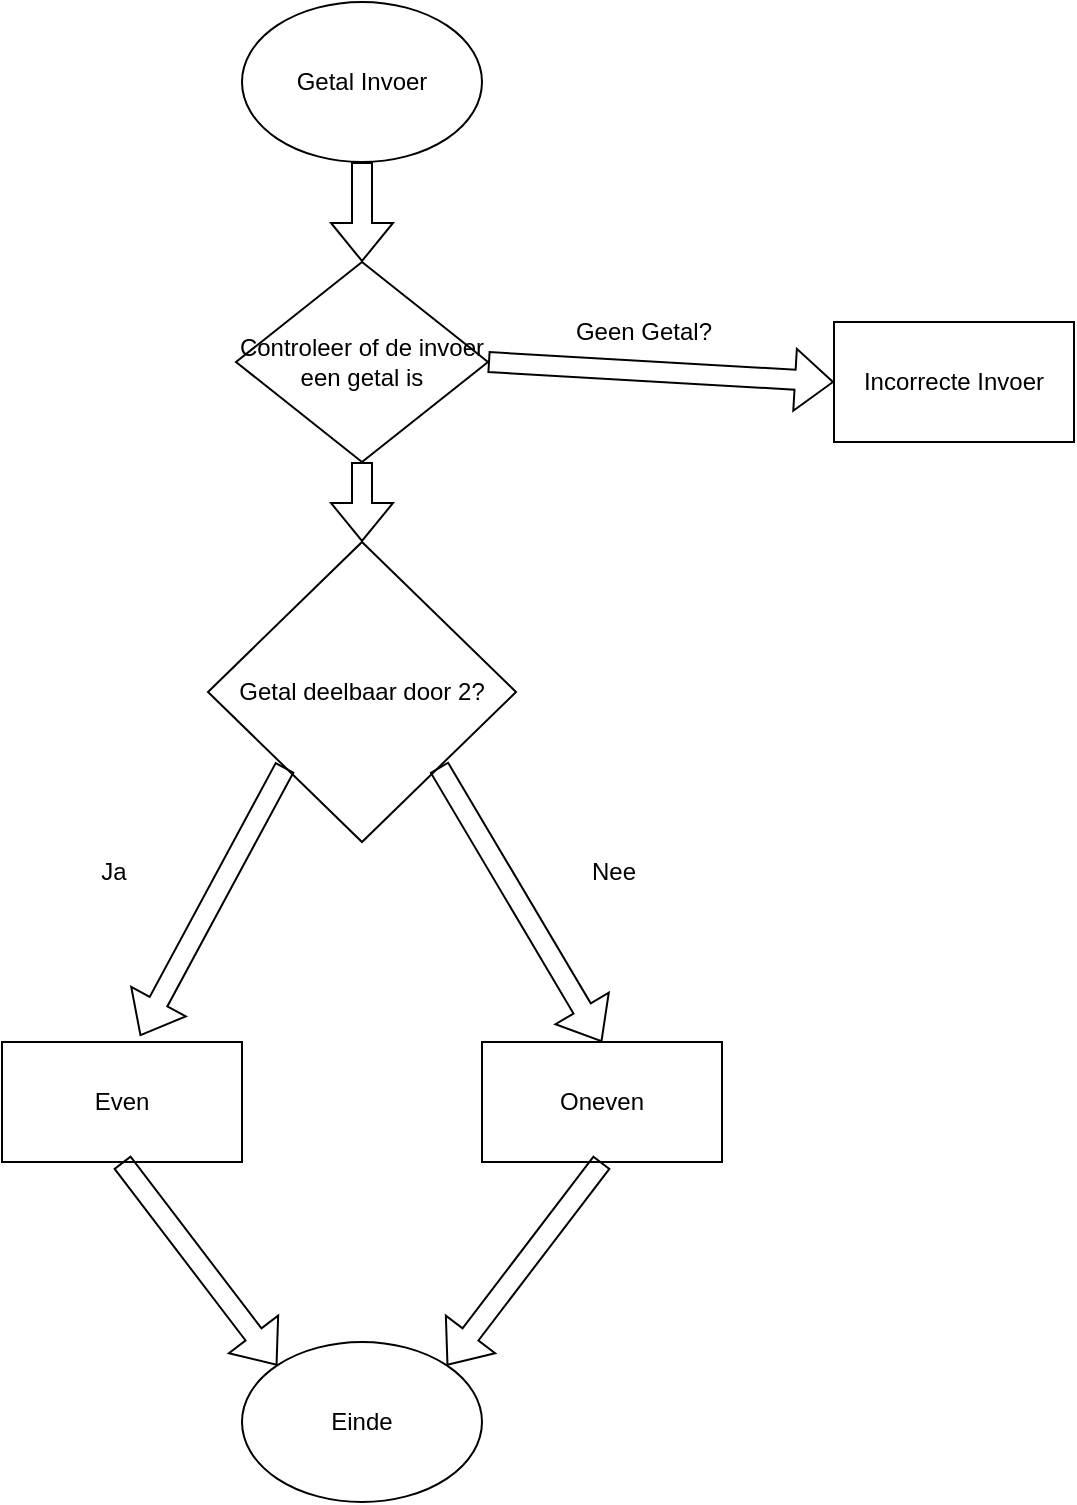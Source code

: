 <mxfile version="26.0.16">
  <diagram name="Pagina-1" id="kzONSPiczHOv7Dzmhq7z">
    <mxGraphModel dx="1434" dy="746" grid="1" gridSize="10" guides="1" tooltips="1" connect="1" arrows="1" fold="1" page="1" pageScale="1" pageWidth="827" pageHeight="1169" math="0" shadow="0">
      <root>
        <mxCell id="0" />
        <mxCell id="1" parent="0" />
        <mxCell id="FfotNthqdJwn24juFb6e-1" value="Getal Invoer" style="ellipse;whiteSpace=wrap;html=1;" vertex="1" parent="1">
          <mxGeometry x="354" y="110" width="120" height="80" as="geometry" />
        </mxCell>
        <mxCell id="FfotNthqdJwn24juFb6e-3" value="" style="shape=flexArrow;endArrow=classic;html=1;rounded=0;exitX=1;exitY=0.5;exitDx=0;exitDy=0;" edge="1" parent="1" source="FfotNthqdJwn24juFb6e-21">
          <mxGeometry width="50" height="50" relative="1" as="geometry">
            <mxPoint x="500" y="300" as="sourcePoint" />
            <mxPoint x="650" y="300" as="targetPoint" />
          </mxGeometry>
        </mxCell>
        <mxCell id="FfotNthqdJwn24juFb6e-5" value="Geen Getal?" style="text;html=1;align=center;verticalAlign=middle;whiteSpace=wrap;rounded=0;" vertex="1" parent="1">
          <mxGeometry x="510" y="260" width="90" height="30" as="geometry" />
        </mxCell>
        <mxCell id="FfotNthqdJwn24juFb6e-6" value="Incorrecte Invoer" style="rounded=0;whiteSpace=wrap;html=1;" vertex="1" parent="1">
          <mxGeometry x="650" y="270" width="120" height="60" as="geometry" />
        </mxCell>
        <mxCell id="FfotNthqdJwn24juFb6e-7" value="" style="shape=flexArrow;endArrow=classic;html=1;rounded=0;exitX=0.5;exitY=1;exitDx=0;exitDy=0;" edge="1" parent="1" source="FfotNthqdJwn24juFb6e-1">
          <mxGeometry width="50" height="50" relative="1" as="geometry">
            <mxPoint x="410" y="200" as="sourcePoint" />
            <mxPoint x="414" y="240" as="targetPoint" />
          </mxGeometry>
        </mxCell>
        <mxCell id="FfotNthqdJwn24juFb6e-9" value="Getal deelbaar door 2?" style="rhombus;whiteSpace=wrap;html=1;" vertex="1" parent="1">
          <mxGeometry x="337" y="380" width="154" height="150" as="geometry" />
        </mxCell>
        <mxCell id="FfotNthqdJwn24juFb6e-10" value="" style="shape=flexArrow;endArrow=classic;html=1;rounded=0;entryX=0.5;entryY=0;entryDx=0;entryDy=0;exitX=0.5;exitY=1;exitDx=0;exitDy=0;" edge="1" parent="1" source="FfotNthqdJwn24juFb6e-21" target="FfotNthqdJwn24juFb6e-9">
          <mxGeometry width="50" height="50" relative="1" as="geometry">
            <mxPoint x="414" y="330" as="sourcePoint" />
            <mxPoint x="400" y="330" as="targetPoint" />
          </mxGeometry>
        </mxCell>
        <mxCell id="FfotNthqdJwn24juFb6e-12" value="Even" style="rounded=0;whiteSpace=wrap;html=1;" vertex="1" parent="1">
          <mxGeometry x="234" y="630" width="120" height="60" as="geometry" />
        </mxCell>
        <mxCell id="FfotNthqdJwn24juFb6e-13" value="Oneven" style="rounded=0;whiteSpace=wrap;html=1;" vertex="1" parent="1">
          <mxGeometry x="474" y="630" width="120" height="60" as="geometry" />
        </mxCell>
        <mxCell id="FfotNthqdJwn24juFb6e-14" value="" style="shape=flexArrow;endArrow=classic;html=1;rounded=0;entryX=0.575;entryY=-0.05;entryDx=0;entryDy=0;entryPerimeter=0;exitX=0;exitY=1;exitDx=0;exitDy=0;" edge="1" parent="1" source="FfotNthqdJwn24juFb6e-9" target="FfotNthqdJwn24juFb6e-12">
          <mxGeometry width="50" height="50" relative="1" as="geometry">
            <mxPoint x="270" y="560" as="sourcePoint" />
            <mxPoint x="320" y="510" as="targetPoint" />
          </mxGeometry>
        </mxCell>
        <mxCell id="FfotNthqdJwn24juFb6e-15" value="" style="shape=flexArrow;endArrow=classic;html=1;rounded=0;entryX=0.5;entryY=0;entryDx=0;entryDy=0;exitX=1;exitY=1;exitDx=0;exitDy=0;" edge="1" parent="1" source="FfotNthqdJwn24juFb6e-9" target="FfotNthqdJwn24juFb6e-13">
          <mxGeometry width="50" height="50" relative="1" as="geometry">
            <mxPoint x="474" y="490" as="sourcePoint" />
            <mxPoint x="401" y="624" as="targetPoint" />
          </mxGeometry>
        </mxCell>
        <mxCell id="FfotNthqdJwn24juFb6e-16" value="Einde" style="ellipse;whiteSpace=wrap;html=1;" vertex="1" parent="1">
          <mxGeometry x="354" y="780" width="120" height="80" as="geometry" />
        </mxCell>
        <mxCell id="FfotNthqdJwn24juFb6e-17" value="" style="shape=flexArrow;endArrow=classic;html=1;rounded=0;exitX=0.5;exitY=1;exitDx=0;exitDy=0;entryX=0;entryY=0;entryDx=0;entryDy=0;" edge="1" parent="1" source="FfotNthqdJwn24juFb6e-12" target="FfotNthqdJwn24juFb6e-16">
          <mxGeometry width="50" height="50" relative="1" as="geometry">
            <mxPoint x="280" y="760" as="sourcePoint" />
            <mxPoint x="330" y="710" as="targetPoint" />
          </mxGeometry>
        </mxCell>
        <mxCell id="FfotNthqdJwn24juFb6e-18" value="" style="shape=flexArrow;endArrow=classic;html=1;rounded=0;exitX=0.5;exitY=1;exitDx=0;exitDy=0;entryX=1;entryY=0;entryDx=0;entryDy=0;" edge="1" parent="1" source="FfotNthqdJwn24juFb6e-13" target="FfotNthqdJwn24juFb6e-16">
          <mxGeometry width="50" height="50" relative="1" as="geometry">
            <mxPoint x="510" y="690" as="sourcePoint" />
            <mxPoint x="588" y="792" as="targetPoint" />
          </mxGeometry>
        </mxCell>
        <mxCell id="FfotNthqdJwn24juFb6e-19" value="Ja" style="text;html=1;align=center;verticalAlign=middle;whiteSpace=wrap;rounded=0;" vertex="1" parent="1">
          <mxGeometry x="260" y="530" width="60" height="30" as="geometry" />
        </mxCell>
        <mxCell id="FfotNthqdJwn24juFb6e-20" value="Nee" style="text;html=1;align=center;verticalAlign=middle;whiteSpace=wrap;rounded=0;" vertex="1" parent="1">
          <mxGeometry x="510" y="530" width="60" height="30" as="geometry" />
        </mxCell>
        <mxCell id="FfotNthqdJwn24juFb6e-21" value="Controleer of de invoer een getal is" style="rhombus;whiteSpace=wrap;html=1;" vertex="1" parent="1">
          <mxGeometry x="351" y="240" width="126" height="100" as="geometry" />
        </mxCell>
      </root>
    </mxGraphModel>
  </diagram>
</mxfile>
